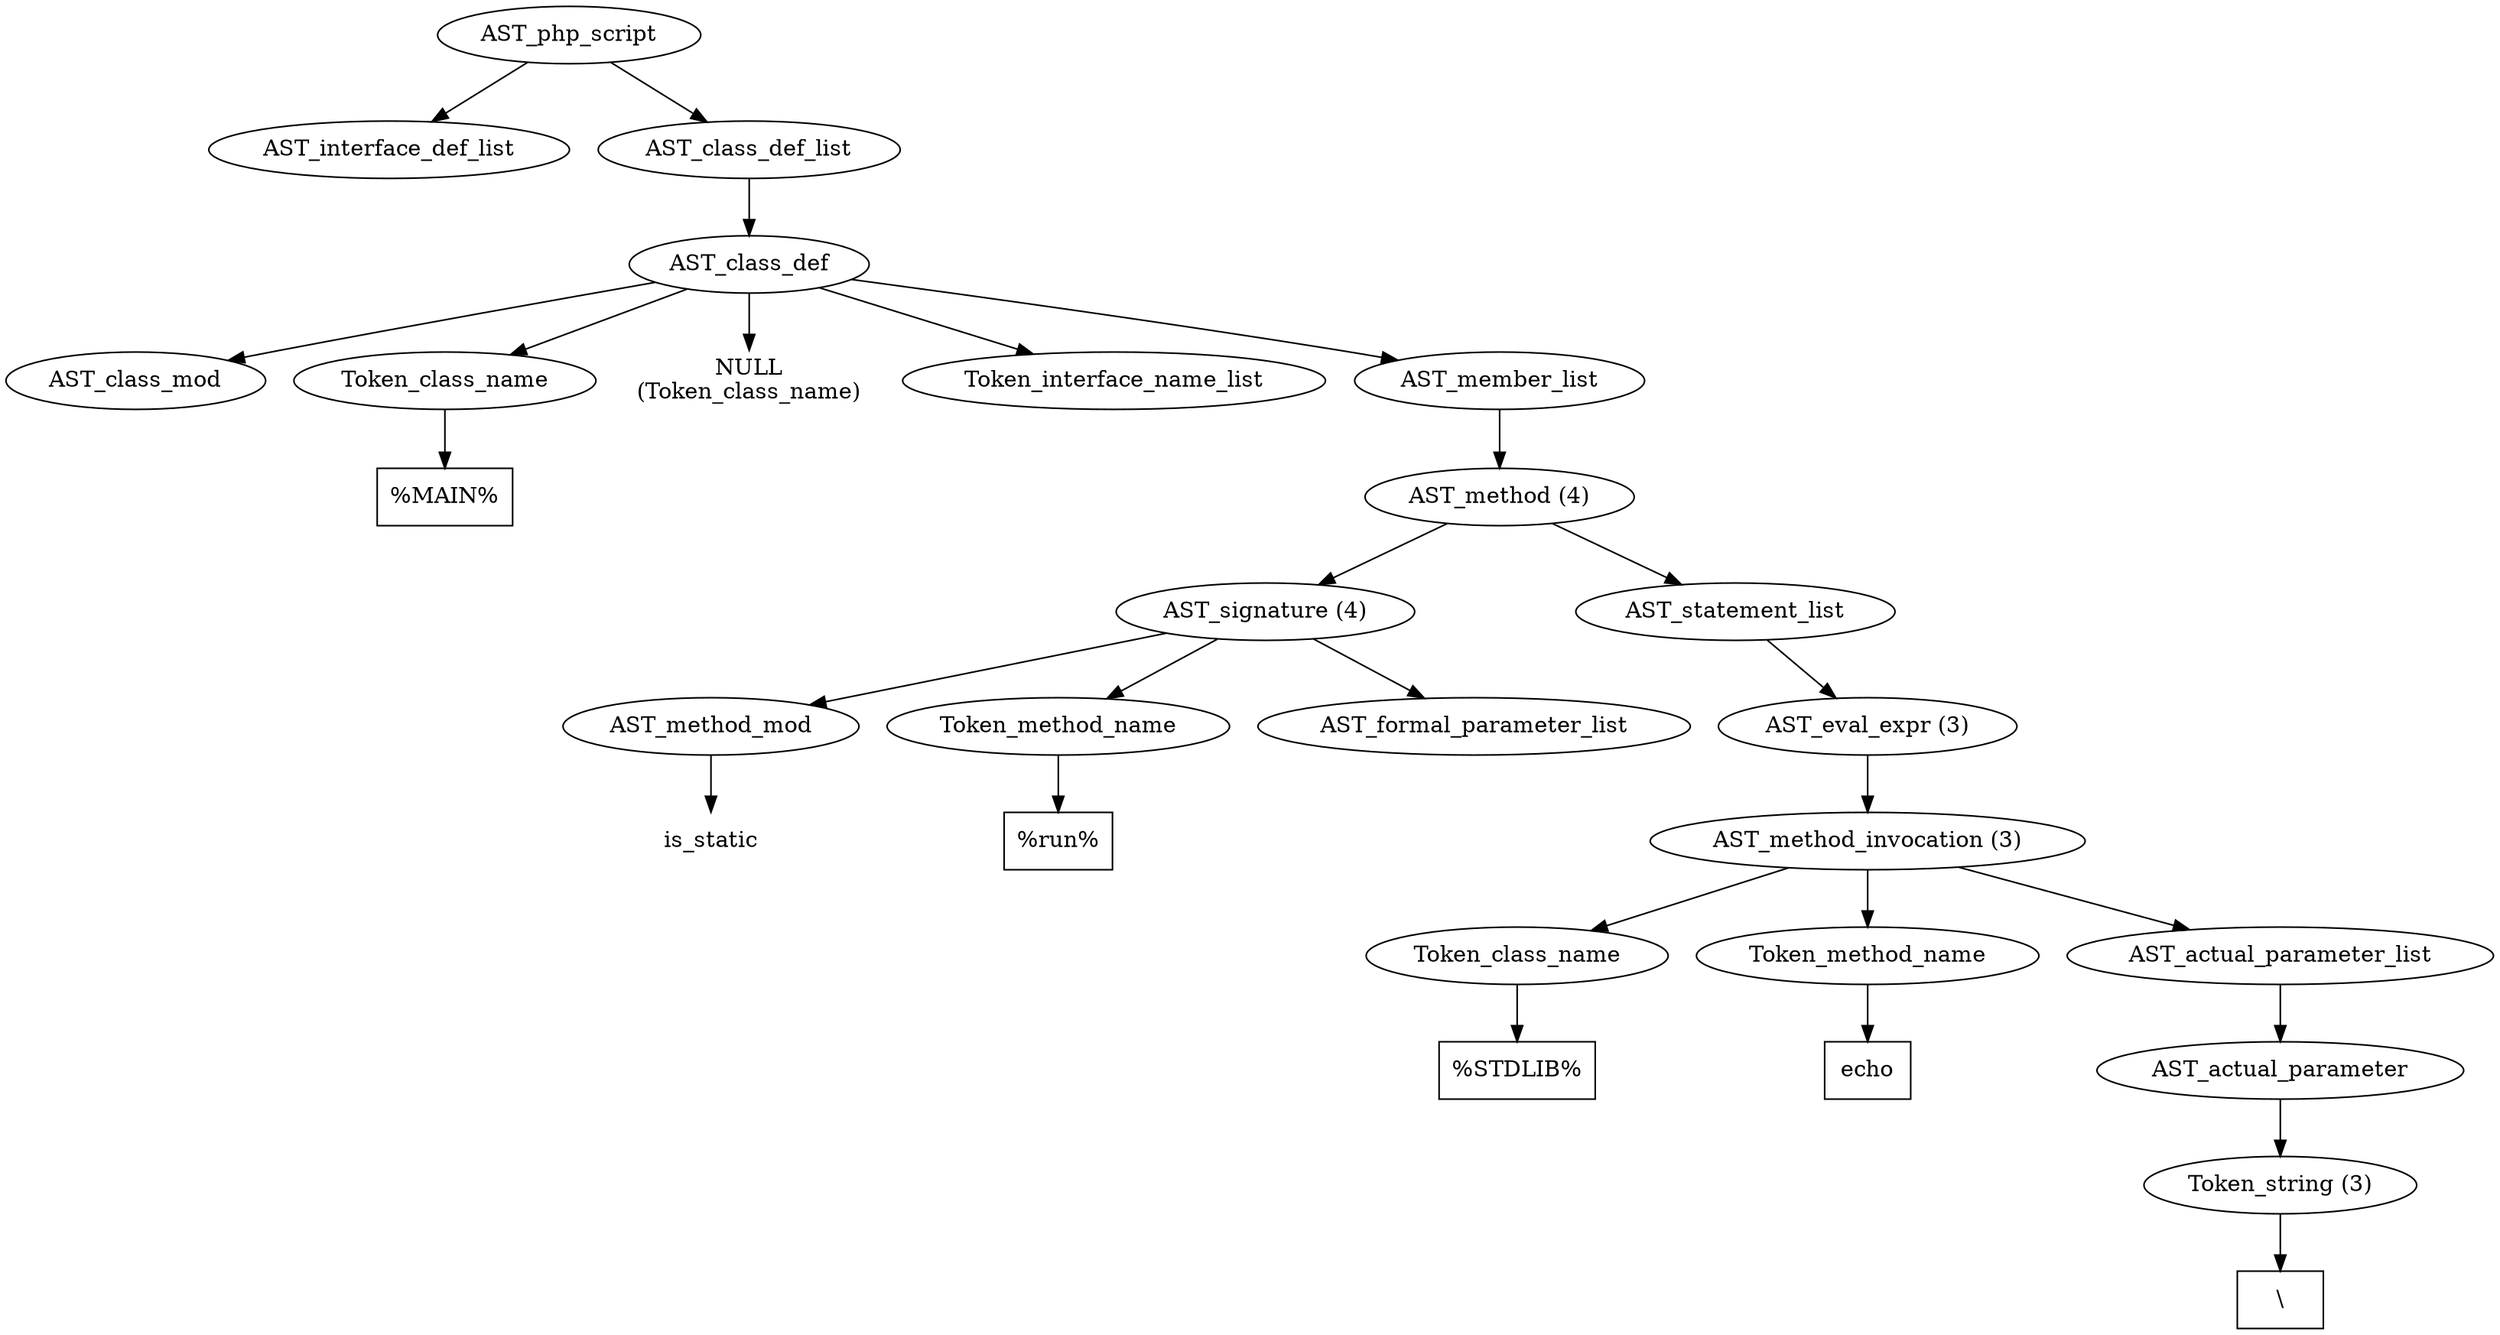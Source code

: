 /*
 * AST in dot format generated by phc -- the PHP compiler
 */

digraph AST {
node_0 [label="AST_php_script"];
node_1 [label="AST_interface_def_list"];
node_2 [label="AST_class_def_list"];
node_3 [label="AST_class_def"];
node_4 [label="AST_class_mod"];
node_5 [label="Token_class_name"];
node_6 [label="%MAIN%", shape=box]
node_5 -> node_6;
node_7 [label="NULL\n(Token_class_name)", shape=plaintext]
node_8 [label="Token_interface_name_list"];
node_9 [label="AST_member_list"];
node_10 [label="AST_method (4)"];
node_11 [label="AST_signature (4)"];
node_12 [label="AST_method_mod"];
node_13 [label="is_static", shape=plaintext]
node_12 -> node_13;
node_14 [label="Token_method_name"];
node_15 [label="%run%", shape=box]
node_14 -> node_15;
node_16 [label="AST_formal_parameter_list"];
node_11 -> node_16;
node_11 -> node_14;
node_11 -> node_12;
node_17 [label="AST_statement_list"];
node_18 [label="AST_eval_expr (3)"];
node_19 [label="AST_method_invocation (3)"];
node_20 [label="Token_class_name"];
node_21 [label="%STDLIB%", shape=box]
node_20 -> node_21;
node_22 [label="Token_method_name"];
node_23 [label="echo", shape=box]
node_22 -> node_23;
node_24 [label="AST_actual_parameter_list"];
node_25 [label="AST_actual_parameter"];
node_26 [label="Token_string (3)"];
node_27 [label="\\", shape=box]
node_26 -> node_27;
node_25 -> node_26;
node_24 -> node_25;
node_19 -> node_24;
node_19 -> node_22;
node_19 -> node_20;
node_18 -> node_19;
node_17 -> node_18;
node_10 -> node_17;
node_10 -> node_11;
node_9 -> node_10;
node_3 -> node_9;
node_3 -> node_8;
node_3 -> node_7;
node_3 -> node_5;
node_3 -> node_4;
node_2 -> node_3;
node_0 -> node_2;
node_0 -> node_1;
}
